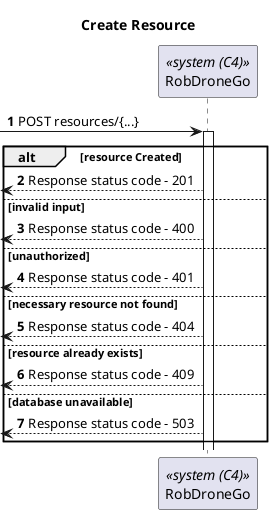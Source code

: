 @startuml Process View - Level 1

autonumber
skinparam packageStyle rect

title Create Resource

participant "RobDroneGo" as RDG <<system (C4)>>

-> RDG: POST resources/{...}

activate RDG

alt resource Created

  <-- RDG: Response status code - 201

else invalid input

  <-- RDG: Response status code - 400

else unauthorized

  <-- RDG: Response status code - 401

else necessary resource not found

  <-- RDG: Response status code - 404

else resource already exists

  <-- RDG: Response status code - 409

else database unavailable

  <-- RDG: Response status code - 503

end

@enduml